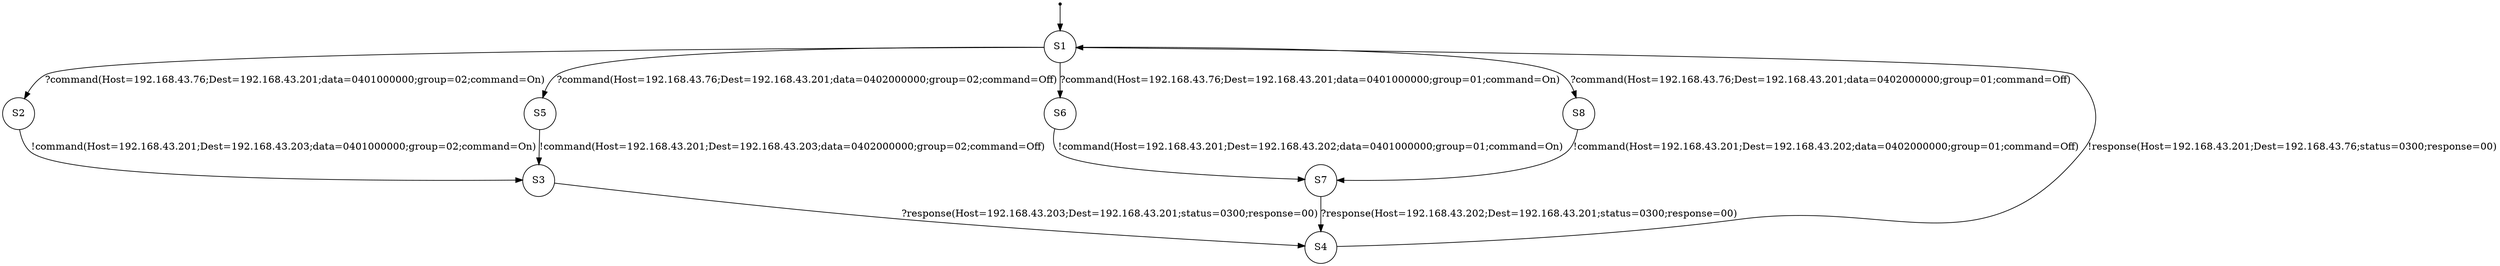 digraph LTS {
S00[shape=point]
S1[label=S1,shape=circle];
S2[label=S2,shape=circle];
S3[label=S3,shape=circle];
S4[label=S4,shape=circle];
S5[label=S5,shape=circle];
S6[label=S6,shape=circle];
S7[label=S7,shape=circle];
S8[label=S8,shape=circle];
S00 -> S1
S1 -> S2[label ="?command(Host=192.168.43.76;Dest=192.168.43.201;data=0401000000;group=02;command=On)"];
S1 -> S5[label ="?command(Host=192.168.43.76;Dest=192.168.43.201;data=0402000000;group=02;command=Off)"];
S1 -> S6[label ="?command(Host=192.168.43.76;Dest=192.168.43.201;data=0401000000;group=01;command=On)"];
S1 -> S8[label ="?command(Host=192.168.43.76;Dest=192.168.43.201;data=0402000000;group=01;command=Off)"];
S2 -> S3[label ="!command(Host=192.168.43.201;Dest=192.168.43.203;data=0401000000;group=02;command=On)"];
S3 -> S4[label ="?response(Host=192.168.43.203;Dest=192.168.43.201;status=0300;response=00)"];
S4 -> S1[label ="!response(Host=192.168.43.201;Dest=192.168.43.76;status=0300;response=00)"];
S5 -> S3[label ="!command(Host=192.168.43.201;Dest=192.168.43.203;data=0402000000;group=02;command=Off)"];
S6 -> S7[label ="!command(Host=192.168.43.201;Dest=192.168.43.202;data=0401000000;group=01;command=On)"];
S7 -> S4[label ="?response(Host=192.168.43.202;Dest=192.168.43.201;status=0300;response=00)"];
S8 -> S7[label ="!command(Host=192.168.43.201;Dest=192.168.43.202;data=0402000000;group=01;command=Off)"];
}
